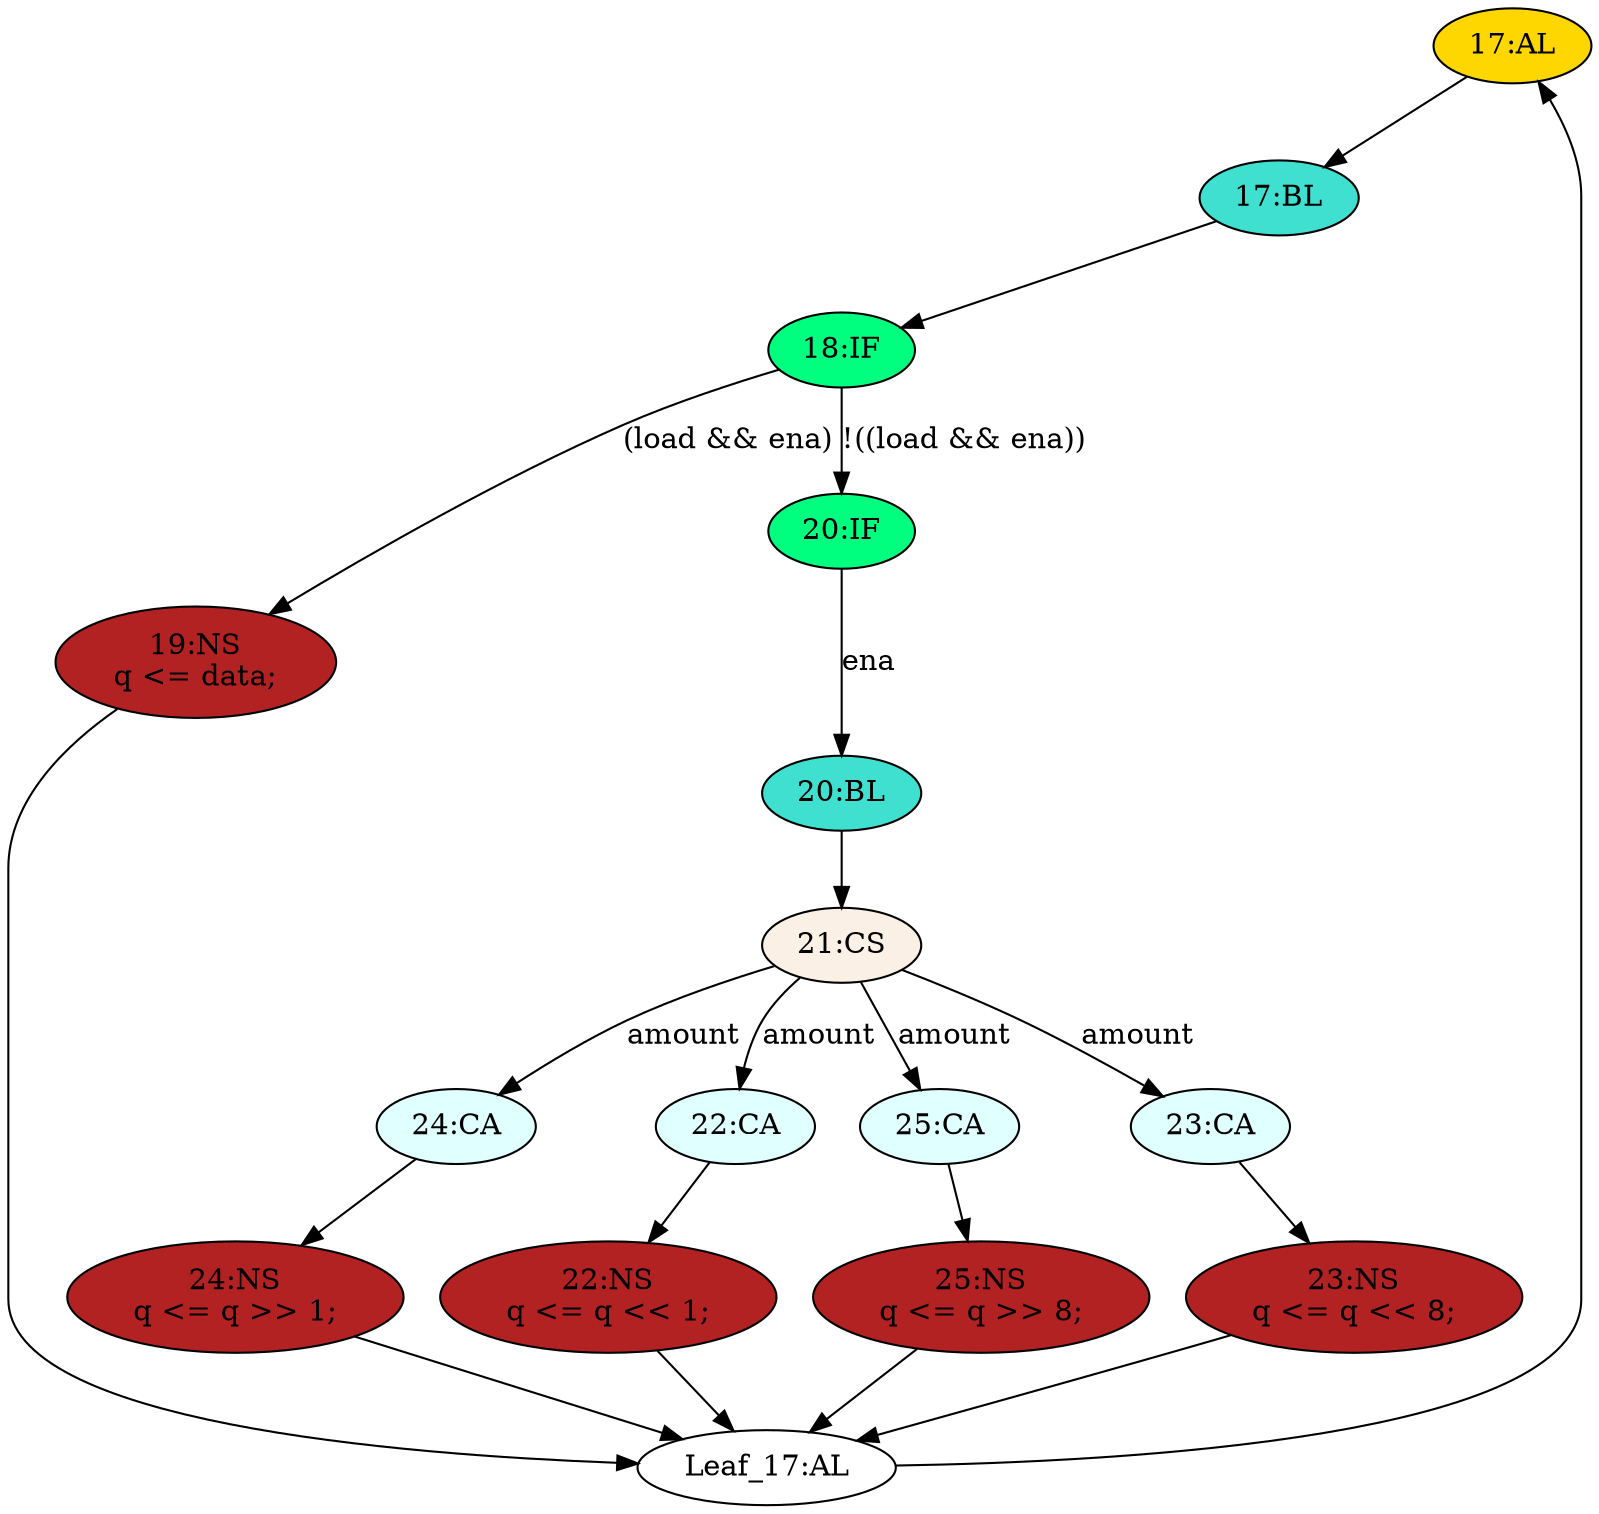 strict digraph "compose( ,  )" {
	node [label="\N"];
	"17:AL"	[ast="<pyverilog.vparser.ast.Always object at 0x7ff242c77090>",
		clk_sens=True,
		fillcolor=gold,
		label="17:AL",
		sens="['clk']",
		statements="[]",
		style=filled,
		typ=Always,
		use_var="['load', 'ena', 'amount', 'data', 'q']"];
	"17:BL"	[ast="<pyverilog.vparser.ast.Block object at 0x7ff242c63d10>",
		fillcolor=turquoise,
		label="17:BL",
		statements="[]",
		style=filled,
		typ=Block];
	"17:AL" -> "17:BL"	[cond="[]",
		lineno=None];
	"24:CA"	[ast="<pyverilog.vparser.ast.Case object at 0x7ff242c66f50>",
		fillcolor=lightcyan,
		label="24:CA",
		statements="[]",
		style=filled,
		typ=Case];
	"24:NS"	[ast="<pyverilog.vparser.ast.NonblockingSubstitution object at 0x7ff2444ff450>",
		fillcolor=firebrick,
		label="24:NS
q <= q >> 1;",
		statements="[<pyverilog.vparser.ast.NonblockingSubstitution object at 0x7ff2444ff450>]",
		style=filled,
		typ=NonblockingSubstitution];
	"24:CA" -> "24:NS"	[cond="[]",
		lineno=None];
	"23:NS"	[ast="<pyverilog.vparser.ast.NonblockingSubstitution object at 0x7ff242c66d10>",
		fillcolor=firebrick,
		label="23:NS
q <= q << 8;",
		statements="[<pyverilog.vparser.ast.NonblockingSubstitution object at 0x7ff242c66d10>]",
		style=filled,
		typ=NonblockingSubstitution];
	"Leaf_17:AL"	[def_var="['q']",
		label="Leaf_17:AL"];
	"23:NS" -> "Leaf_17:AL"	[cond="[]",
		lineno=None];
	"20:BL"	[ast="<pyverilog.vparser.ast.Block object at 0x7ff2429cebd0>",
		fillcolor=turquoise,
		label="20:BL",
		statements="[]",
		style=filled,
		typ=Block];
	"21:CS"	[ast="<pyverilog.vparser.ast.CaseStatement object at 0x7ff246b85d10>",
		fillcolor=linen,
		label="21:CS",
		statements="[]",
		style=filled,
		typ=CaseStatement];
	"20:BL" -> "21:CS"	[cond="[]",
		lineno=None];
	"19:NS"	[ast="<pyverilog.vparser.ast.NonblockingSubstitution object at 0x7ff242c63890>",
		fillcolor=firebrick,
		label="19:NS
q <= data;",
		statements="[<pyverilog.vparser.ast.NonblockingSubstitution object at 0x7ff242c63890>]",
		style=filled,
		typ=NonblockingSubstitution];
	"19:NS" -> "Leaf_17:AL"	[cond="[]",
		lineno=None];
	"20:IF"	[ast="<pyverilog.vparser.ast.IfStatement object at 0x7ff2429cecd0>",
		fillcolor=springgreen,
		label="20:IF",
		statements="[]",
		style=filled,
		typ=IfStatement];
	"20:IF" -> "20:BL"	[cond="['ena']",
		label=ena,
		lineno=20];
	"22:NS"	[ast="<pyverilog.vparser.ast.NonblockingSubstitution object at 0x7ff242c7dd10>",
		fillcolor=firebrick,
		label="22:NS
q <= q << 1;",
		statements="[<pyverilog.vparser.ast.NonblockingSubstitution object at 0x7ff242c7dd10>]",
		style=filled,
		typ=NonblockingSubstitution];
	"22:NS" -> "Leaf_17:AL"	[cond="[]",
		lineno=None];
	"25:NS"	[ast="<pyverilog.vparser.ast.NonblockingSubstitution object at 0x7ff242cead90>",
		fillcolor=firebrick,
		label="25:NS
q <= q >> 8;",
		statements="[<pyverilog.vparser.ast.NonblockingSubstitution object at 0x7ff242cead90>]",
		style=filled,
		typ=NonblockingSubstitution];
	"25:NS" -> "Leaf_17:AL"	[cond="[]",
		lineno=None];
	"22:CA"	[ast="<pyverilog.vparser.ast.Case object at 0x7ff242c71250>",
		fillcolor=lightcyan,
		label="22:CA",
		statements="[]",
		style=filled,
		typ=Case];
	"22:CA" -> "22:NS"	[cond="[]",
		lineno=None];
	"18:IF"	[ast="<pyverilog.vparser.ast.IfStatement object at 0x7ff242c63210>",
		fillcolor=springgreen,
		label="18:IF",
		statements="[]",
		style=filled,
		typ=IfStatement];
	"17:BL" -> "18:IF"	[cond="[]",
		lineno=None];
	"24:NS" -> "Leaf_17:AL"	[cond="[]",
		lineno=None];
	"21:CS" -> "24:CA"	[cond="['amount']",
		label=amount,
		lineno=21];
	"21:CS" -> "22:CA"	[cond="['amount']",
		label=amount,
		lineno=21];
	"25:CA"	[ast="<pyverilog.vparser.ast.Case object at 0x7ff242cea250>",
		fillcolor=lightcyan,
		label="25:CA",
		statements="[]",
		style=filled,
		typ=Case];
	"21:CS" -> "25:CA"	[cond="['amount']",
		label=amount,
		lineno=21];
	"23:CA"	[ast="<pyverilog.vparser.ast.Case object at 0x7ff242c66750>",
		fillcolor=lightcyan,
		label="23:CA",
		statements="[]",
		style=filled,
		typ=Case];
	"21:CS" -> "23:CA"	[cond="['amount']",
		label=amount,
		lineno=21];
	"25:CA" -> "25:NS"	[cond="[]",
		lineno=None];
	"18:IF" -> "19:NS"	[cond="['load', 'ena']",
		label="(load && ena)",
		lineno=18];
	"18:IF" -> "20:IF"	[cond="['load', 'ena']",
		label="!((load && ena))",
		lineno=18];
	"23:CA" -> "23:NS"	[cond="[]",
		lineno=None];
	"Leaf_17:AL" -> "17:AL";
}
